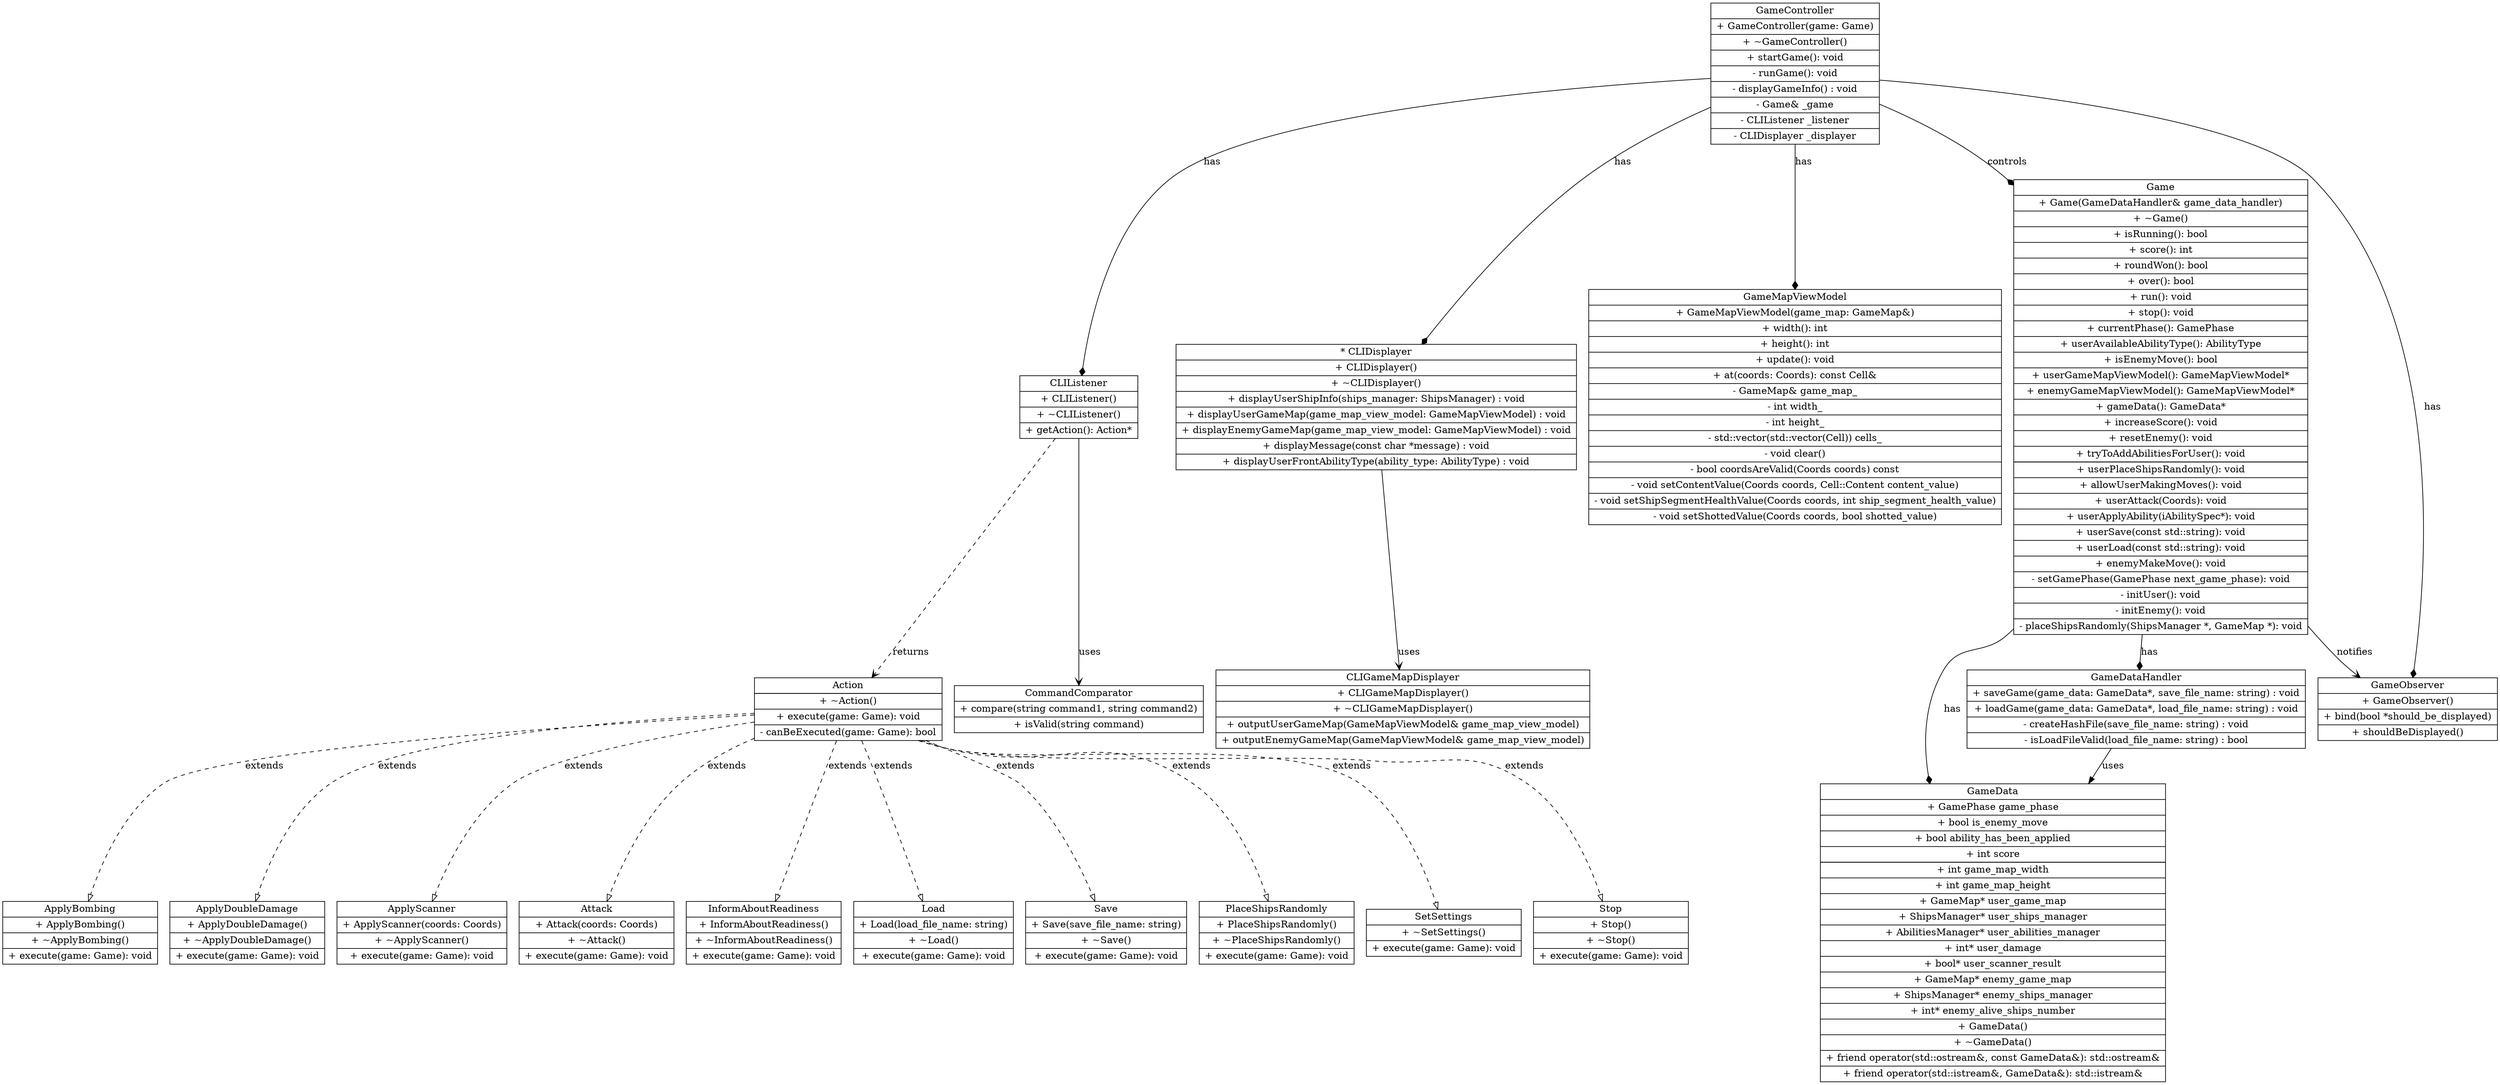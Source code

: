 digraph UML {
    node [shape=record];

    Action [label="{Action
    |+ Action(active_game_phases: std::unordered_set<GamePhase>) 
    |+ ~Action() 
    |+ execute(game: Game): void 
    |- canBeExecuted(game: Game): bool}"];

    ApplyBombing [label="{ApplyBombing
    |+ ApplyBombing() 
    |+ ~ApplyBombing() 
    |+ execute(game: Game): void}"];

    ApplyDoubleDamage [label="{ApplyDoubleDamage
    |+ ApplyDoubleDamage() 
    |+ ~ApplyDoubleDamage() 
    |+ execute(game: Game): void}"];

    ApplyScanner [label="{ApplyScanner
    |+ ApplyScanner(coords: Coords) 
    |+ ~ApplyScanner() 
    |+ execute(game: Game): void}"];

    Attack [label="{Attack
    |+ Attack(coords: Coords) 
    |+ ~Attack() 
    |+ execute(game: Game): void}"];

    InformAboutReadiness [label="{InformAboutReadiness
    |+ InformAboutReadiness() 
    |+ ~InformAboutReadiness() 
    |+ execute(game: Game): void}"];

    Load [label="{Load
    |+ Load(load_file_name: string) 
    |+ ~Load() 
    |+ execute(game: Game): void}"];

    Save [label="{Save
    |+ Save(save_file_name: string) 
    |+ ~Save() 
    |+ execute(game: Game): void}"];

    PlaceShipsRandomly [label="{PlaceShipsRandomly
    |+ PlaceShipsRandomly() 
    |+ ~PlaceShipsRandomly() 
    |+ execute(game: Game): void}"];

    SetSettings [label="{SetSettings
    |+ SetSettings(game_map_width: int, game_map_height: int, ship_sizes: vector<int>&) 
    |+ ~SetSettings() 
    |+ execute(game: Game): void}"];

    Stop [label="{Stop
    |+ Stop() 
    |+ ~Stop() 
    |+ execute(game: Game): void}"];

    CLIListener [label="{CLIListener
    |+ CLIListener() 
    |+ ~CLIListener() 
    |+ getAction(): Action*}"];

    CLIDisplayer [label="{* CLIDisplayer  
    |+ CLIDisplayer()  
    |+ ~CLIDisplayer()  
    |+ displayUserShipInfo(ships_manager: ShipsManager) : void  
    |+ displayUserGameMap(game_map_view_model: GameMapViewModel) : void  
    |+ displayEnemyGameMap(game_map_view_model: GameMapViewModel) : void  
    |+ displayMessage(const char *message) : void  
    |+ displayUserFrontAbilityType(ability_type: AbilityType) : void  
    }"];


    GameController [label="{GameController
    |+ GameController(game: Game) 
    |+ ~GameController() 
    |+ startGame(): void
    |- runGame(): void 
    |- displayGameInfo() : void 
    |- Game& _game
    |- CLIListener _listener
    |- CLIDisplayer _displayer}"];

    GameMapViewModel [label="{GameMapViewModel
    |+ GameMapViewModel(game_map: GameMap&) 
    |+ width(): int 
    |+ height(): int 
    |+ update(): void 
    |+ at(coords: Coords): const Cell&
    |- GameMap& game_map_
    |- int width_
    |- int height_
    |- std::vector(std::vector(Cell)) cells_
    |- void clear()
    |- bool coordsAreValid(Coords coords) const
    |- void setContentValue(Coords coords, Cell::Content content_value)
    |- void setShipSegmentHealthValue(Coords coords, int ship_segment_health_value)
    |- void setShottedValue(Coords coords, bool shotted_value)}"];

    Game [label="{Game
    |+ Game(GameDataHandler& game_data_handler) 
    |+ ~Game() 
    |+ isRunning(): bool 
    |+ score(): int 
    |+ roundWon(): bool 
    |+ over(): bool 
    |+ run(): void 
    |+ stop(): void 
    |+ currentPhase(): GamePhase 
    |+ userAvailableAbilityType(): AbilityType 
    |+ isEnemyMove(): bool 
    |+ userGameMapViewModel(): GameMapViewModel* 
    |+ enemyGameMapViewModel(): GameMapViewModel* 
    |+ gameData(): GameData* 
    |+ increaseScore(): void 
    |+ resetEnemy(): void 
    |+ tryToAddAbilitiesForUser(): void 
    |+ setSettings(int, int, std::vector<int>&): void 
    |+ userPlaceShipsRandomly(): void 
    |+ allowUserMakingMoves(): void 
    |+ userAttack(Coords): void 
    |+ userApplyAbility(iAbilitySpec*): void 
    |+ userSave(const std::string): void 
    |+ userLoad(const std::string): void 
    |+ enemyMakeMove(): void
    |- setGamePhase(GamePhase next_game_phase): void 
    |- initUser(): void 
    |- initEnemy(): void 
    |- placeShipsRandomly(ShipsManager *, GameMap *): void}"];

    GameData [label="{GameData
    |+ GamePhase game_phase 
    |+ bool is_enemy_move 
    |+ bool ability_has_been_applied 
    |+ int score 
    |+ std::vector<int> ship_sizes 
    |+ int game_map_width 
    |+ int game_map_height 
    |+ GameMap* user_game_map 
    |+ ShipsManager* user_ships_manager 
    |+ AbilitiesManager* user_abilities_manager 
    |+ int* user_damage 
    |+ bool* user_scanner_result 
    |+ GameMap* enemy_game_map 
    |+ ShipsManager* enemy_ships_manager 
    |+ int* enemy_alive_ships_number 
    |+ GameData() 
    |+ ~GameData() 
    |+ friend operator(std::ostream&, const GameData&): std::ostream& 
    |+ friend operator(std::istream&, GameData&): std::istream&}"];

    GameDataHandler [label="{GameDataHandler 
    |+ saveGame(game_data: GameData*, save_file_name: string) : void
    |+ loadGame(game_data: GameData*, load_file_name: string) : void
    |- createHashFile(save_file_name: string) : void
    |- isLoadFileValid(load_file_name: string) : bool}"];
    
    GameObserver [label="{GameObserver|
    + GameObserver()|
    + bind(bool *should_be_displayed)|
    + shouldBeDisplayed()}"];

    CommandComparator [label="{CommandComparator|
    + compare(string command1, string command2)|
    + isValid(string command)}"];

    CLIGameMapDisplayer [label="{CLIGameMapDisplayer|
    + CLIGameMapDisplayer()|
    + ~CLIGameMapDisplayer()|
    + outputUserGameMap(GameMapViewModel& game_map_view_model)|
    + outputEnemyGameMap(GameMapViewModel& game_map_view_model)}"];

    Action -> ApplyBombing [label="extends" arrowhead="empty" style="dashed"];
    Action -> ApplyDoubleDamage [label="extends" arrowhead="empty" style="dashed"];
    Action -> ApplyScanner [label="extends" arrowhead="empty" style="dashed"];
    Action -> Attack [label="extends" arrowhead="empty" style="dashed"];
    Action -> InformAboutReadiness [label="extends" arrowhead="empty" style="dashed"];
    Action -> Load [label="extends" arrowhead="empty" style="dashed"];
    Action -> Save [label="extends" arrowhead="empty" style="dashed"];
    Action -> PlaceShipsRandomly [label="extends" arrowhead="empty" style="dashed"];
    Action -> SetSettings [label="extends" arrowhead="empty" style="dashed"];
    Action -> Stop [label="extends" arrowhead="empty" style="dashed"];

    GameController -> CLIListener [label="has" arrowhead="diamond" dir="forward" color="black"];
    GameController -> CLIDisplayer [label="has" arrowhead="diamond" dir="forward" color="black"];
    GameController -> Game [label="controls" arrowhead="diamond" dir="forward" color="black"];
    GameController -> GameMapViewModel [label="has" arrowhead="diamond" dir="forward" color="black"];
    GameController -> GameObserver [label="has" arrowhead="diamond" dir="forward" color="black"];

    Game -> GameData [label="has" arrowhead="diamond" dir="forward" color="black"];
    Game -> GameDataHandler [label="has" arrowhead="diamond" dir="forward" color="black"];
    Game -> GameObserver [label="notifies" arrowhead="vee" style="solid"];

    GameDataHandler -> GameData [label="uses"];

    CLIListener -> Action [label="returns" arrowhead="vee" style="dashed"];
    CLIListener -> CommandComparator [label="uses" arrowhead="vee" style="solid"]; 

    CLIDisplayer -> CLIGameMapDisplayer [label="uses" arrowhead="vee" style="solid"];
}